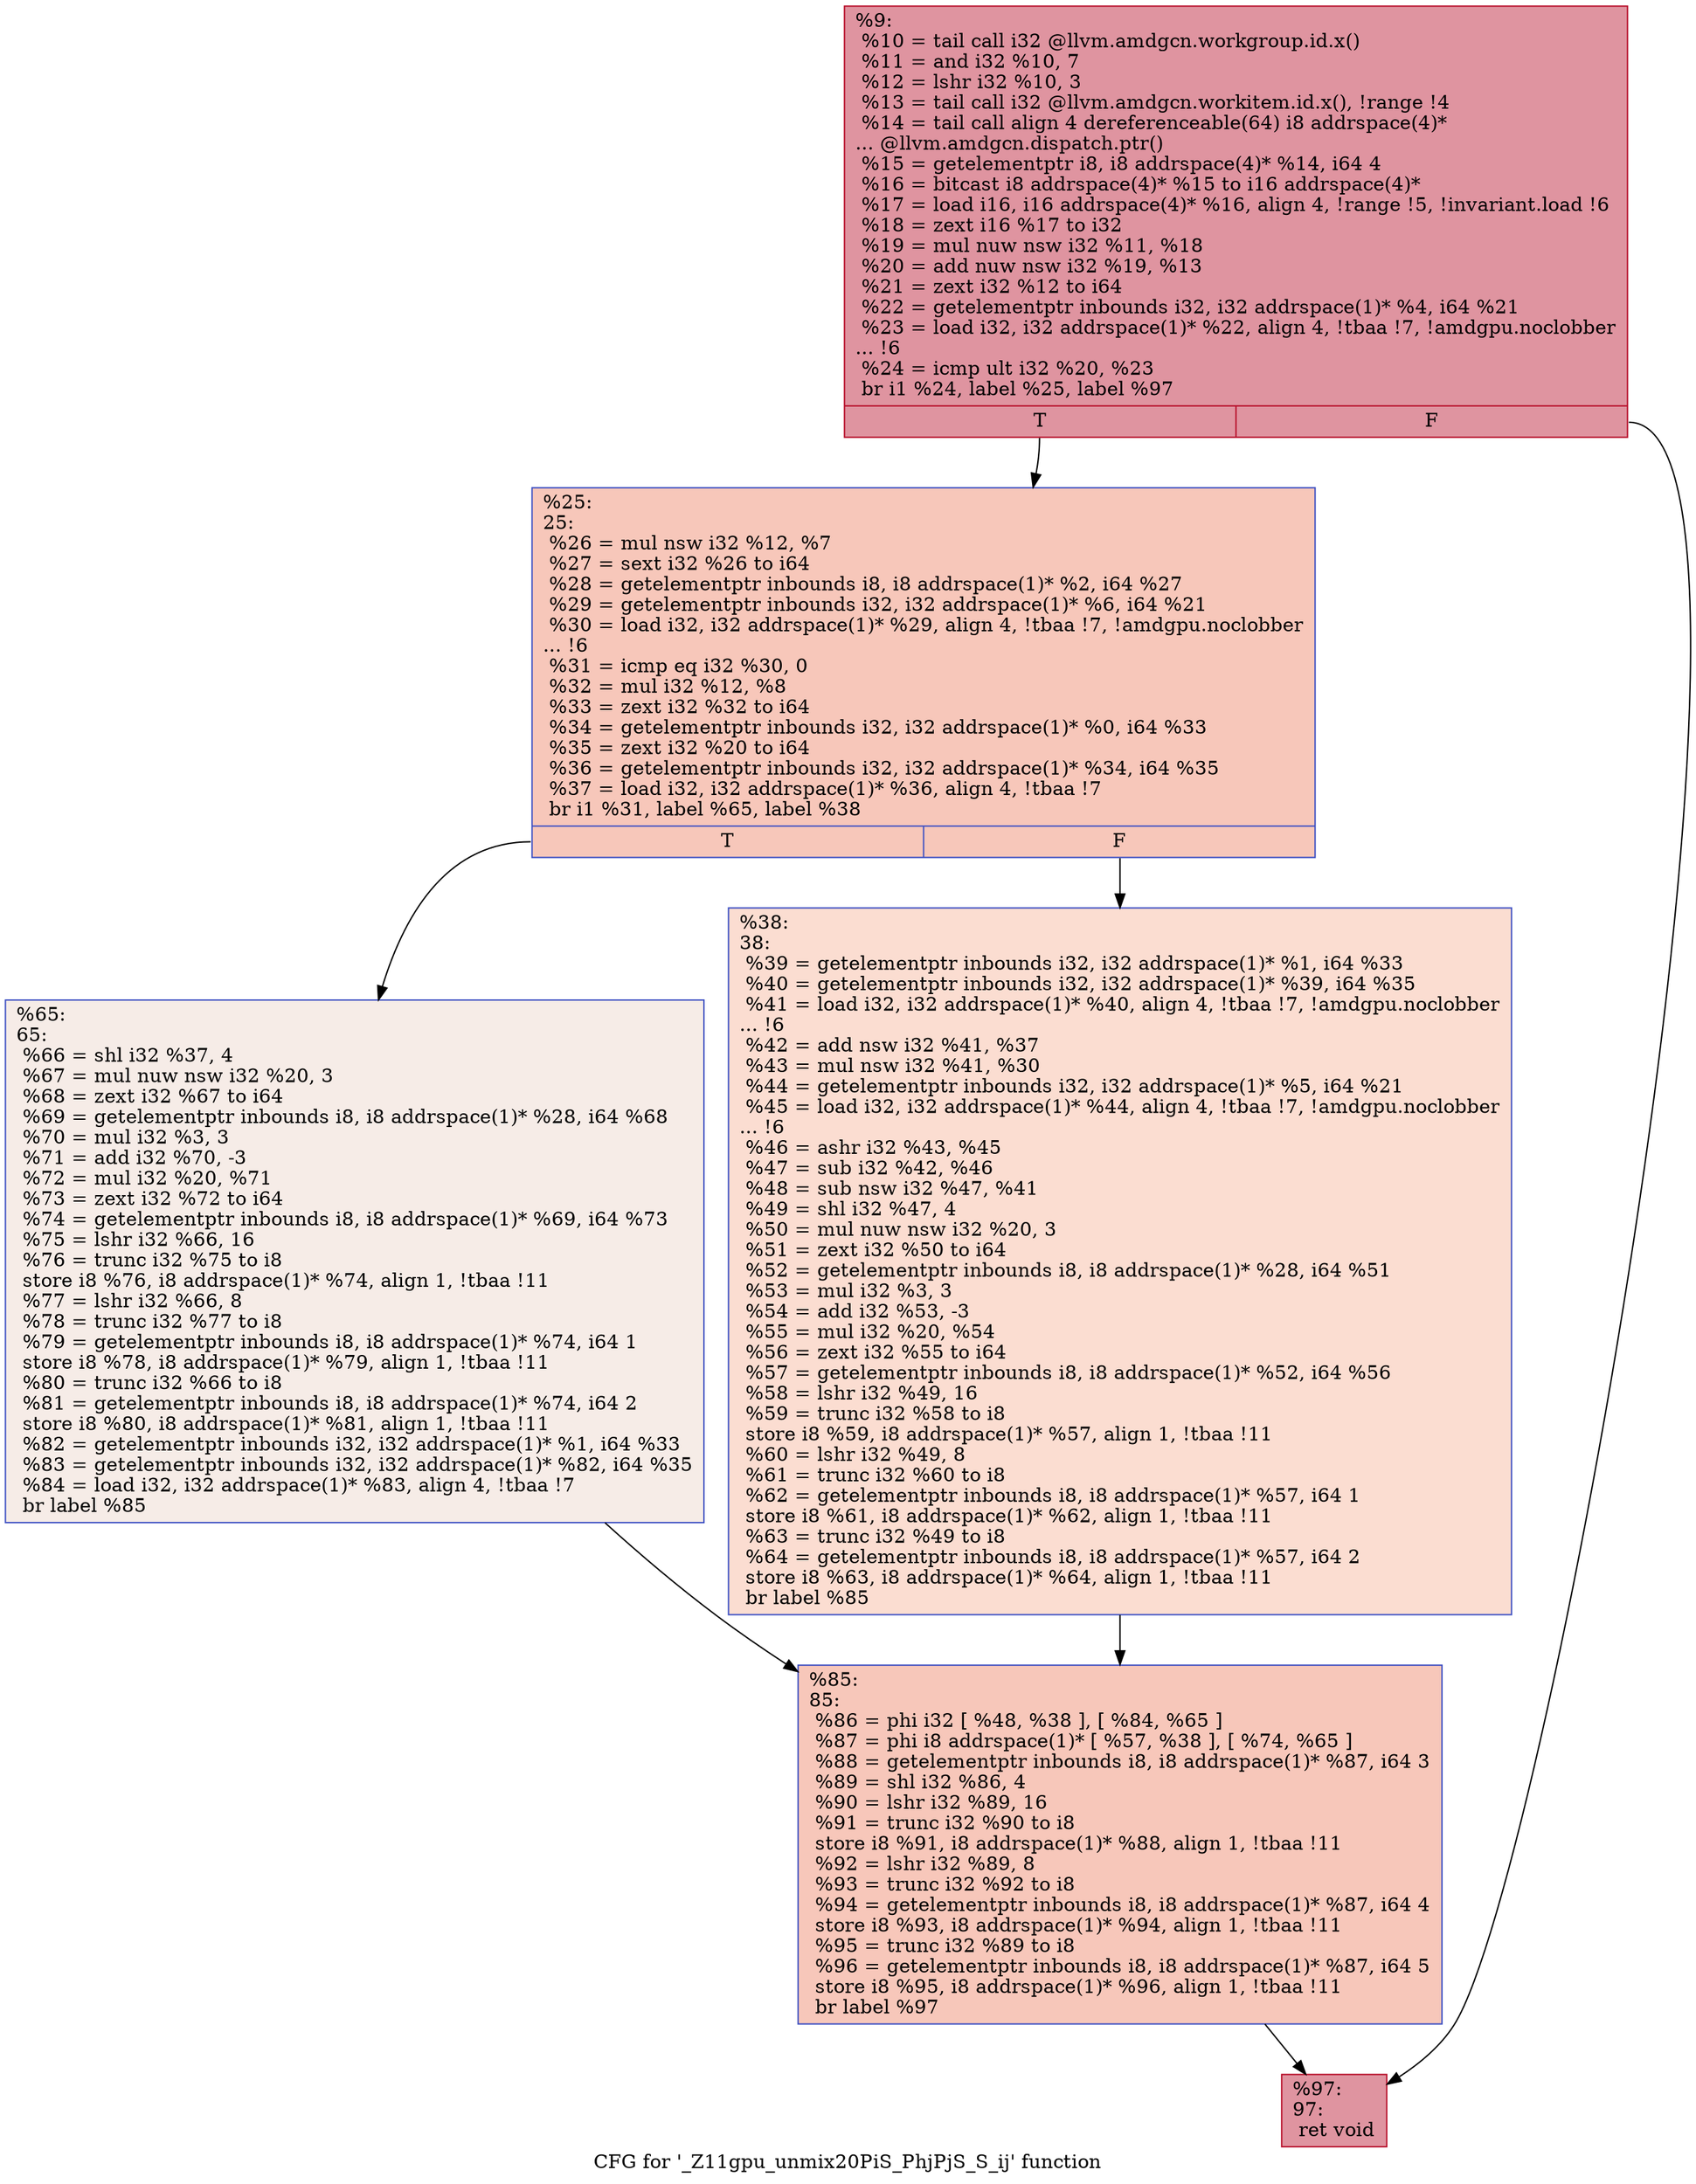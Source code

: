 digraph "CFG for '_Z11gpu_unmix20PiS_PhjPjS_S_ij' function" {
	label="CFG for '_Z11gpu_unmix20PiS_PhjPjS_S_ij' function";

	Node0x4e13470 [shape=record,color="#b70d28ff", style=filled, fillcolor="#b70d2870",label="{%9:\l  %10 = tail call i32 @llvm.amdgcn.workgroup.id.x()\l  %11 = and i32 %10, 7\l  %12 = lshr i32 %10, 3\l  %13 = tail call i32 @llvm.amdgcn.workitem.id.x(), !range !4\l  %14 = tail call align 4 dereferenceable(64) i8 addrspace(4)*\l... @llvm.amdgcn.dispatch.ptr()\l  %15 = getelementptr i8, i8 addrspace(4)* %14, i64 4\l  %16 = bitcast i8 addrspace(4)* %15 to i16 addrspace(4)*\l  %17 = load i16, i16 addrspace(4)* %16, align 4, !range !5, !invariant.load !6\l  %18 = zext i16 %17 to i32\l  %19 = mul nuw nsw i32 %11, %18\l  %20 = add nuw nsw i32 %19, %13\l  %21 = zext i32 %12 to i64\l  %22 = getelementptr inbounds i32, i32 addrspace(1)* %4, i64 %21\l  %23 = load i32, i32 addrspace(1)* %22, align 4, !tbaa !7, !amdgpu.noclobber\l... !6\l  %24 = icmp ult i32 %20, %23\l  br i1 %24, label %25, label %97\l|{<s0>T|<s1>F}}"];
	Node0x4e13470:s0 -> Node0x4e169f0;
	Node0x4e13470:s1 -> Node0x4e16a80;
	Node0x4e169f0 [shape=record,color="#3d50c3ff", style=filled, fillcolor="#ec7f6370",label="{%25:\l25:                                               \l  %26 = mul nsw i32 %12, %7\l  %27 = sext i32 %26 to i64\l  %28 = getelementptr inbounds i8, i8 addrspace(1)* %2, i64 %27\l  %29 = getelementptr inbounds i32, i32 addrspace(1)* %6, i64 %21\l  %30 = load i32, i32 addrspace(1)* %29, align 4, !tbaa !7, !amdgpu.noclobber\l... !6\l  %31 = icmp eq i32 %30, 0\l  %32 = mul i32 %12, %8\l  %33 = zext i32 %32 to i64\l  %34 = getelementptr inbounds i32, i32 addrspace(1)* %0, i64 %33\l  %35 = zext i32 %20 to i64\l  %36 = getelementptr inbounds i32, i32 addrspace(1)* %34, i64 %35\l  %37 = load i32, i32 addrspace(1)* %36, align 4, !tbaa !7\l  br i1 %31, label %65, label %38\l|{<s0>T|<s1>F}}"];
	Node0x4e169f0:s0 -> Node0x4e17930;
	Node0x4e169f0:s1 -> Node0x4e179c0;
	Node0x4e179c0 [shape=record,color="#3d50c3ff", style=filled, fillcolor="#f7b39670",label="{%38:\l38:                                               \l  %39 = getelementptr inbounds i32, i32 addrspace(1)* %1, i64 %33\l  %40 = getelementptr inbounds i32, i32 addrspace(1)* %39, i64 %35\l  %41 = load i32, i32 addrspace(1)* %40, align 4, !tbaa !7, !amdgpu.noclobber\l... !6\l  %42 = add nsw i32 %41, %37\l  %43 = mul nsw i32 %41, %30\l  %44 = getelementptr inbounds i32, i32 addrspace(1)* %5, i64 %21\l  %45 = load i32, i32 addrspace(1)* %44, align 4, !tbaa !7, !amdgpu.noclobber\l... !6\l  %46 = ashr i32 %43, %45\l  %47 = sub i32 %42, %46\l  %48 = sub nsw i32 %47, %41\l  %49 = shl i32 %47, 4\l  %50 = mul nuw nsw i32 %20, 3\l  %51 = zext i32 %50 to i64\l  %52 = getelementptr inbounds i8, i8 addrspace(1)* %28, i64 %51\l  %53 = mul i32 %3, 3\l  %54 = add i32 %53, -3\l  %55 = mul i32 %20, %54\l  %56 = zext i32 %55 to i64\l  %57 = getelementptr inbounds i8, i8 addrspace(1)* %52, i64 %56\l  %58 = lshr i32 %49, 16\l  %59 = trunc i32 %58 to i8\l  store i8 %59, i8 addrspace(1)* %57, align 1, !tbaa !11\l  %60 = lshr i32 %49, 8\l  %61 = trunc i32 %60 to i8\l  %62 = getelementptr inbounds i8, i8 addrspace(1)* %57, i64 1\l  store i8 %61, i8 addrspace(1)* %62, align 1, !tbaa !11\l  %63 = trunc i32 %49 to i8\l  %64 = getelementptr inbounds i8, i8 addrspace(1)* %57, i64 2\l  store i8 %63, i8 addrspace(1)* %64, align 1, !tbaa !11\l  br label %85\l}"];
	Node0x4e179c0 -> Node0x4e17660;
	Node0x4e17930 [shape=record,color="#3d50c3ff", style=filled, fillcolor="#ead5c970",label="{%65:\l65:                                               \l  %66 = shl i32 %37, 4\l  %67 = mul nuw nsw i32 %20, 3\l  %68 = zext i32 %67 to i64\l  %69 = getelementptr inbounds i8, i8 addrspace(1)* %28, i64 %68\l  %70 = mul i32 %3, 3\l  %71 = add i32 %70, -3\l  %72 = mul i32 %20, %71\l  %73 = zext i32 %72 to i64\l  %74 = getelementptr inbounds i8, i8 addrspace(1)* %69, i64 %73\l  %75 = lshr i32 %66, 16\l  %76 = trunc i32 %75 to i8\l  store i8 %76, i8 addrspace(1)* %74, align 1, !tbaa !11\l  %77 = lshr i32 %66, 8\l  %78 = trunc i32 %77 to i8\l  %79 = getelementptr inbounds i8, i8 addrspace(1)* %74, i64 1\l  store i8 %78, i8 addrspace(1)* %79, align 1, !tbaa !11\l  %80 = trunc i32 %66 to i8\l  %81 = getelementptr inbounds i8, i8 addrspace(1)* %74, i64 2\l  store i8 %80, i8 addrspace(1)* %81, align 1, !tbaa !11\l  %82 = getelementptr inbounds i32, i32 addrspace(1)* %1, i64 %33\l  %83 = getelementptr inbounds i32, i32 addrspace(1)* %82, i64 %35\l  %84 = load i32, i32 addrspace(1)* %83, align 4, !tbaa !7\l  br label %85\l}"];
	Node0x4e17930 -> Node0x4e17660;
	Node0x4e17660 [shape=record,color="#3d50c3ff", style=filled, fillcolor="#ec7f6370",label="{%85:\l85:                                               \l  %86 = phi i32 [ %48, %38 ], [ %84, %65 ]\l  %87 = phi i8 addrspace(1)* [ %57, %38 ], [ %74, %65 ]\l  %88 = getelementptr inbounds i8, i8 addrspace(1)* %87, i64 3\l  %89 = shl i32 %86, 4\l  %90 = lshr i32 %89, 16\l  %91 = trunc i32 %90 to i8\l  store i8 %91, i8 addrspace(1)* %88, align 1, !tbaa !11\l  %92 = lshr i32 %89, 8\l  %93 = trunc i32 %92 to i8\l  %94 = getelementptr inbounds i8, i8 addrspace(1)* %87, i64 4\l  store i8 %93, i8 addrspace(1)* %94, align 1, !tbaa !11\l  %95 = trunc i32 %89 to i8\l  %96 = getelementptr inbounds i8, i8 addrspace(1)* %87, i64 5\l  store i8 %95, i8 addrspace(1)* %96, align 1, !tbaa !11\l  br label %97\l}"];
	Node0x4e17660 -> Node0x4e16a80;
	Node0x4e16a80 [shape=record,color="#b70d28ff", style=filled, fillcolor="#b70d2870",label="{%97:\l97:                                               \l  ret void\l}"];
}
